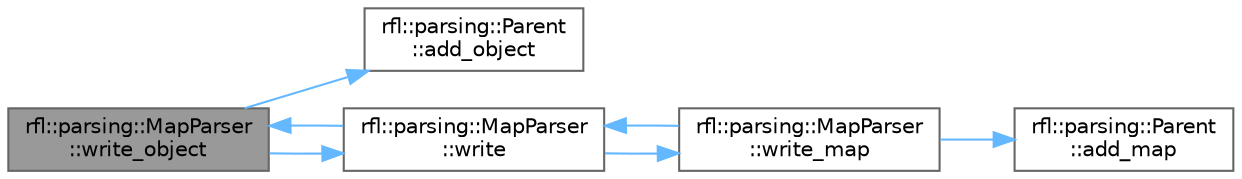digraph "rfl::parsing::MapParser::write_object"
{
 // LATEX_PDF_SIZE
  bgcolor="transparent";
  edge [fontname=Helvetica,fontsize=10,labelfontname=Helvetica,labelfontsize=10];
  node [fontname=Helvetica,fontsize=10,shape=box,height=0.2,width=0.4];
  rankdir="LR";
  Node1 [id="Node000001",label="rfl::parsing::MapParser\l::write_object",height=0.2,width=0.4,color="gray40", fillcolor="grey60", style="filled", fontcolor="black",tooltip=" "];
  Node1 -> Node2 [id="edge1_Node000001_Node000002",color="steelblue1",style="solid",tooltip=" "];
  Node2 [id="Node000002",label="rfl::parsing::Parent\l::add_object",height=0.2,width=0.4,color="grey40", fillcolor="white", style="filled",URL="$structrfl_1_1parsing_1_1_parent.html#a7a6f927ee1cfef7afed06a9b5eac419a",tooltip=" "];
  Node1 -> Node3 [id="edge2_Node000001_Node000003",color="steelblue1",style="solid",tooltip=" "];
  Node3 [id="Node000003",label="rfl::parsing::MapParser\l::write",height=0.2,width=0.4,color="grey40", fillcolor="white", style="filled",URL="$structrfl_1_1parsing_1_1_map_parser.html#afd51171bae9d29c8561434e372ecf111",tooltip=" "];
  Node3 -> Node4 [id="edge3_Node000003_Node000004",color="steelblue1",style="solid",tooltip=" "];
  Node4 [id="Node000004",label="rfl::parsing::MapParser\l::write_map",height=0.2,width=0.4,color="grey40", fillcolor="white", style="filled",URL="$structrfl_1_1parsing_1_1_map_parser.html#a0d764fb415868ac38a7e707e37700b91",tooltip=" "];
  Node4 -> Node5 [id="edge4_Node000004_Node000005",color="steelblue1",style="solid",tooltip=" "];
  Node5 [id="Node000005",label="rfl::parsing::Parent\l::add_map",height=0.2,width=0.4,color="grey40", fillcolor="white", style="filled",URL="$structrfl_1_1parsing_1_1_parent.html#af50ec39063d5df29768a0ded2c04b71e",tooltip=" "];
  Node4 -> Node3 [id="edge5_Node000004_Node000003",color="steelblue1",style="solid",tooltip=" "];
  Node3 -> Node1 [id="edge6_Node000003_Node000001",color="steelblue1",style="solid",tooltip=" "];
}

